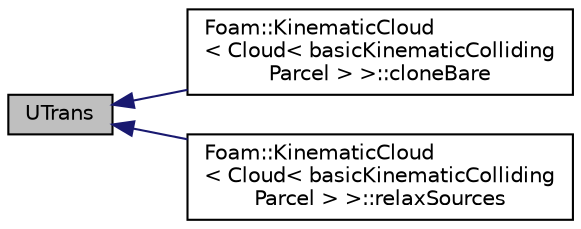digraph "UTrans"
{
  bgcolor="transparent";
  edge [fontname="Helvetica",fontsize="10",labelfontname="Helvetica",labelfontsize="10"];
  node [fontname="Helvetica",fontsize="10",shape=record];
  rankdir="LR";
  Node120 [label="UTrans",height=0.2,width=0.4,color="black", fillcolor="grey75", style="filled", fontcolor="black"];
  Node120 -> Node121 [dir="back",color="midnightblue",fontsize="10",style="solid",fontname="Helvetica"];
  Node121 [label="Foam::KinematicCloud\l\< Cloud\< basicKinematicColliding\lParcel \> \>::cloneBare",height=0.2,width=0.4,color="black",URL="$a24913.html#a519c85b79b984c70934c244a934588ca",tooltip="Construct and return bare clone based on (this) with new name. "];
  Node120 -> Node122 [dir="back",color="midnightblue",fontsize="10",style="solid",fontname="Helvetica"];
  Node122 [label="Foam::KinematicCloud\l\< Cloud\< basicKinematicColliding\lParcel \> \>::relaxSources",height=0.2,width=0.4,color="black",URL="$a24913.html#a1dda0eeb0d071a4a102739a96f4532f3",tooltip="Apply relaxation to (steady state) cloud sources. "];
}
